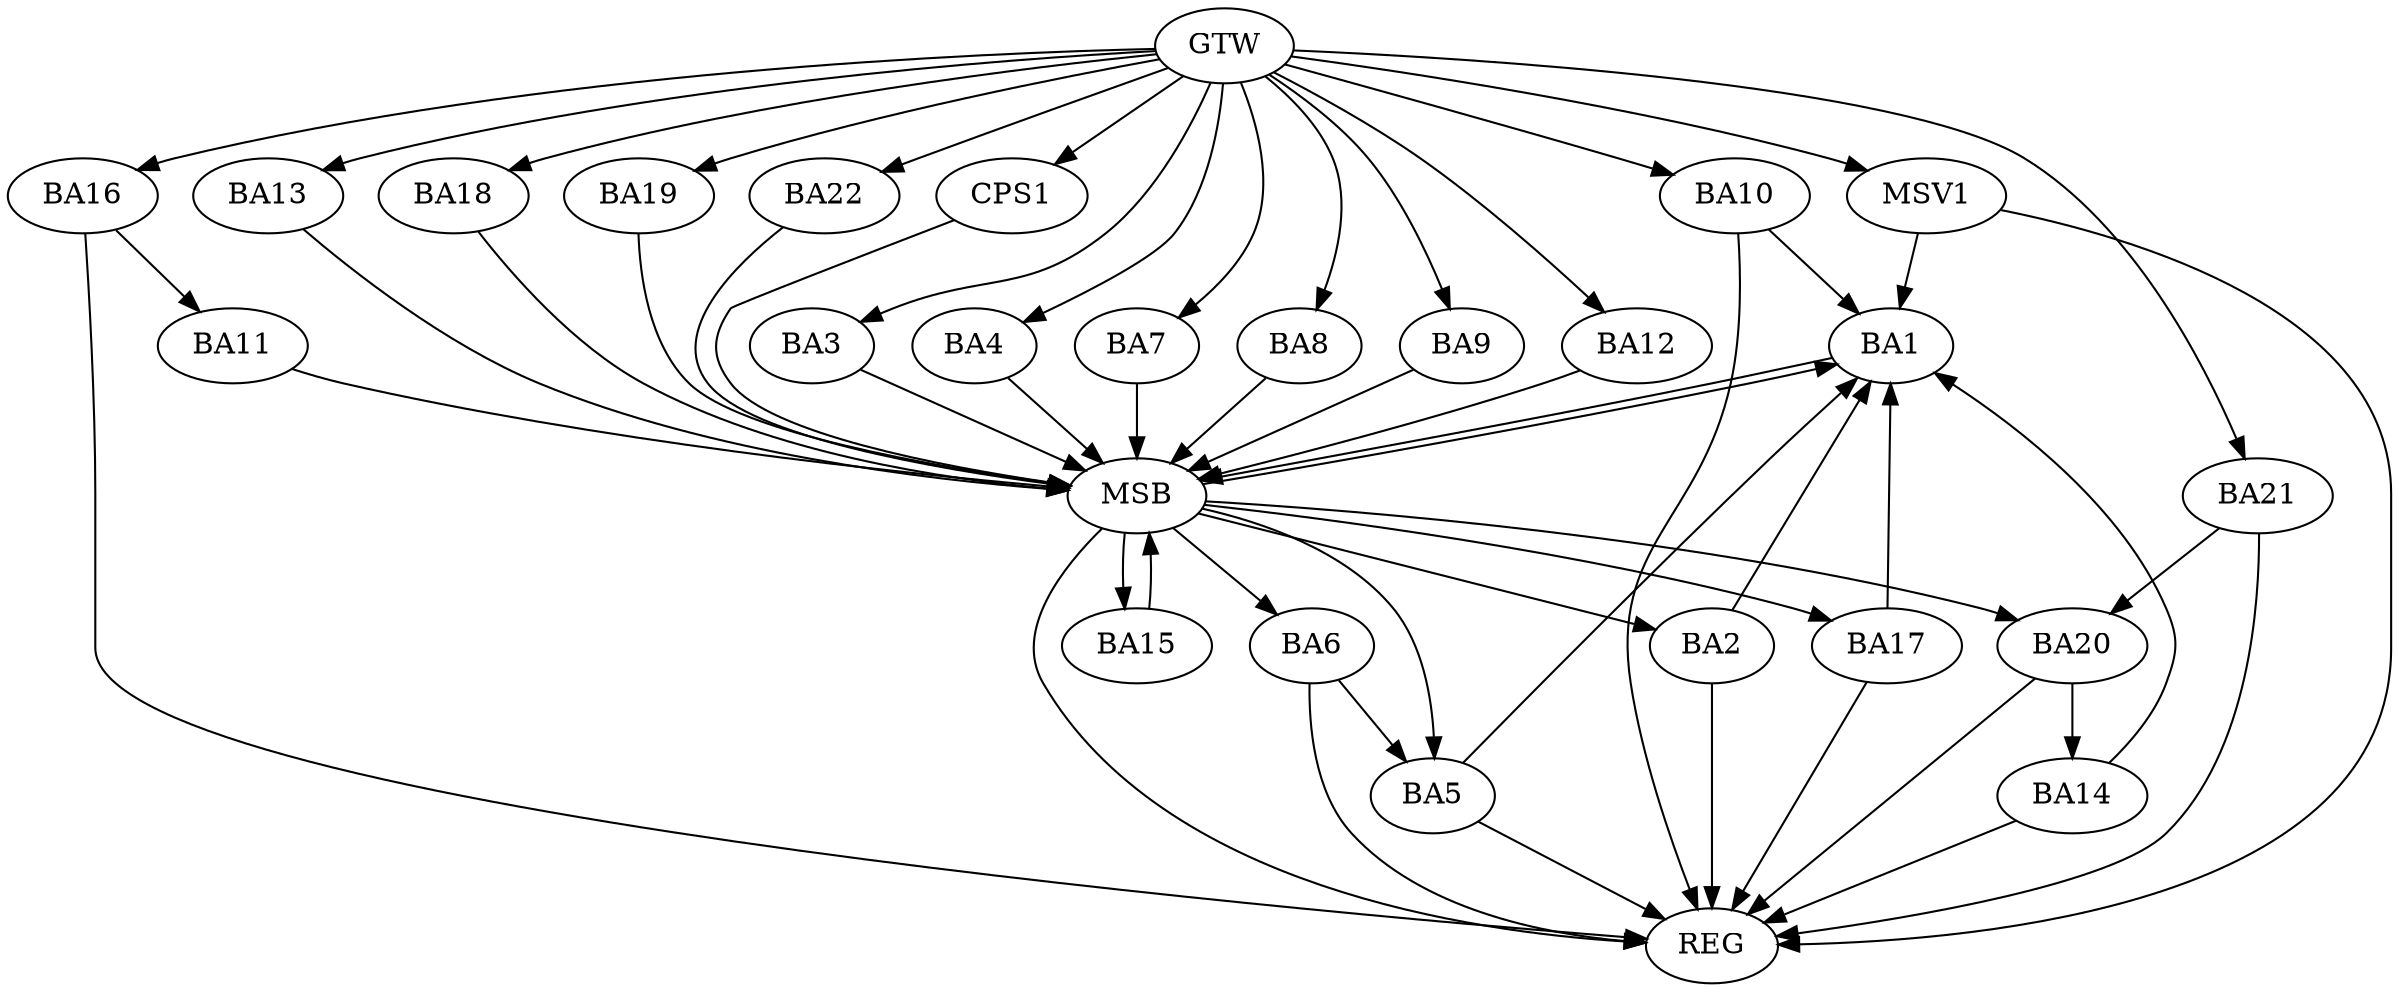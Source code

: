 strict digraph G {
  BA1 [ label="BA1" ];
  BA2 [ label="BA2" ];
  BA3 [ label="BA3" ];
  BA4 [ label="BA4" ];
  BA5 [ label="BA5" ];
  BA6 [ label="BA6" ];
  BA7 [ label="BA7" ];
  BA8 [ label="BA8" ];
  BA9 [ label="BA9" ];
  BA10 [ label="BA10" ];
  BA11 [ label="BA11" ];
  BA12 [ label="BA12" ];
  BA13 [ label="BA13" ];
  BA14 [ label="BA14" ];
  BA15 [ label="BA15" ];
  BA16 [ label="BA16" ];
  BA17 [ label="BA17" ];
  BA18 [ label="BA18" ];
  BA19 [ label="BA19" ];
  BA20 [ label="BA20" ];
  BA21 [ label="BA21" ];
  BA22 [ label="BA22" ];
  CPS1 [ label="CPS1" ];
  GTW [ label="GTW" ];
  REG [ label="REG" ];
  MSB [ label="MSB" ];
  MSV1 [ label="MSV1" ];
  BA2 -> BA1;
  BA5 -> BA1;
  BA6 -> BA5;
  BA10 -> BA1;
  BA14 -> BA1;
  BA16 -> BA11;
  BA17 -> BA1;
  BA20 -> BA14;
  BA21 -> BA20;
  GTW -> BA3;
  GTW -> BA4;
  GTW -> BA7;
  GTW -> BA8;
  GTW -> BA9;
  GTW -> BA10;
  GTW -> BA12;
  GTW -> BA13;
  GTW -> BA16;
  GTW -> BA18;
  GTW -> BA19;
  GTW -> BA21;
  GTW -> BA22;
  GTW -> CPS1;
  BA2 -> REG;
  BA5 -> REG;
  BA6 -> REG;
  BA10 -> REG;
  BA14 -> REG;
  BA16 -> REG;
  BA17 -> REG;
  BA20 -> REG;
  BA21 -> REG;
  BA1 -> MSB;
  MSB -> BA2;
  MSB -> REG;
  BA3 -> MSB;
  MSB -> BA1;
  BA4 -> MSB;
  BA7 -> MSB;
  BA8 -> MSB;
  MSB -> BA5;
  BA9 -> MSB;
  BA11 -> MSB;
  BA12 -> MSB;
  BA13 -> MSB;
  BA15 -> MSB;
  BA18 -> MSB;
  MSB -> BA17;
  BA19 -> MSB;
  BA22 -> MSB;
  MSB -> BA6;
  CPS1 -> MSB;
  MSB -> BA20;
  MSB -> BA15;
  MSV1 -> BA1;
  GTW -> MSV1;
  MSV1 -> REG;
}
